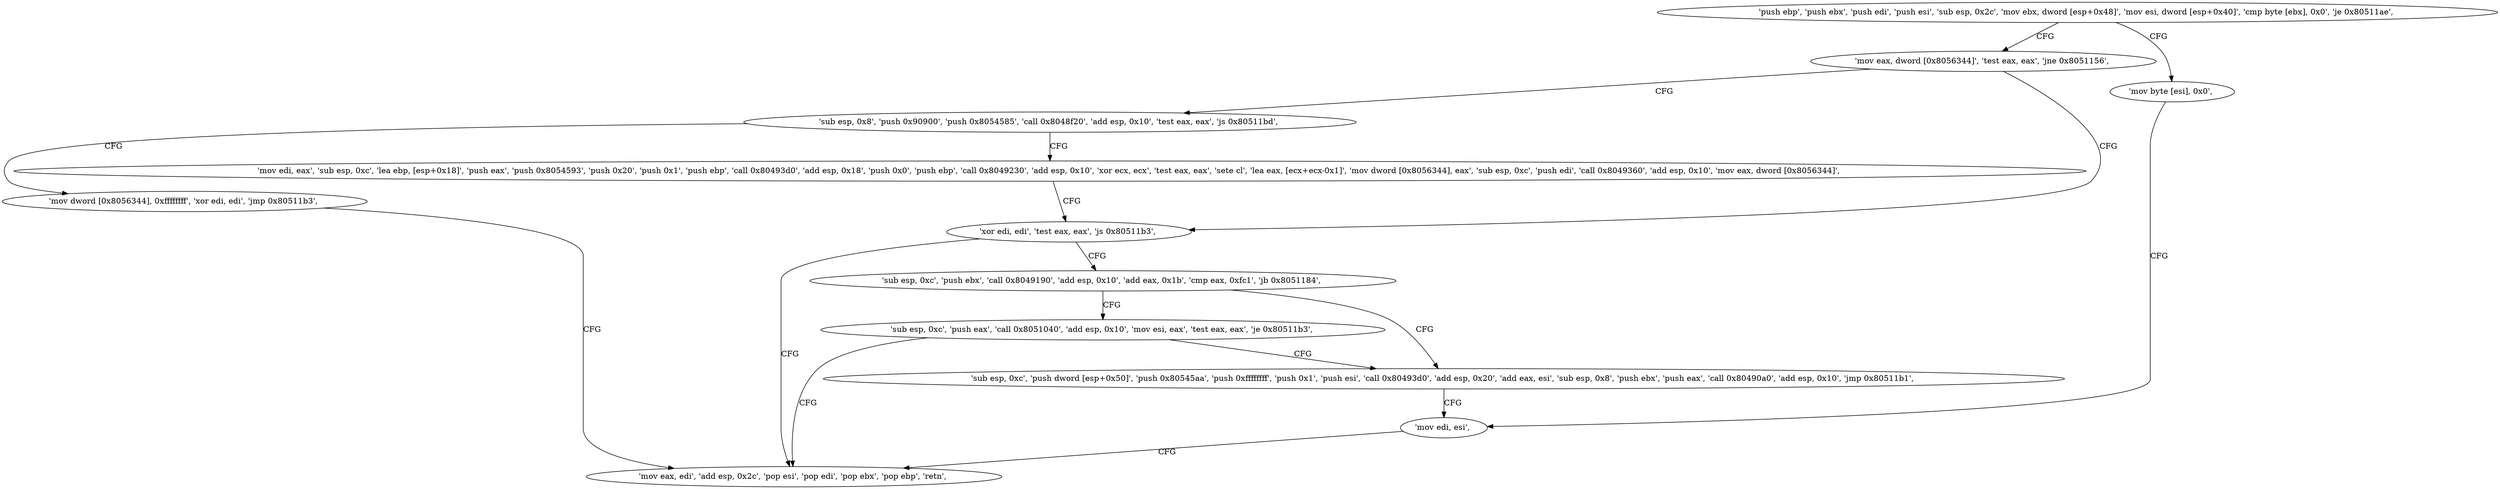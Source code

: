 digraph "func" {
"134549712" [label = "'push ebp', 'push ebx', 'push edi', 'push esi', 'sub esp, 0x2c', 'mov ebx, dword [esp+0x48]', 'mov esi, dword [esp+0x40]', 'cmp byte [ebx], 0x0', 'je 0x80511ae', " ]
"134549934" [label = "'mov byte [esi], 0x0', " ]
"134549736" [label = "'mov eax, dword [0x8056344]', 'test eax, eax', 'jne 0x8051156', " ]
"134549937" [label = "'mov edi, esi', " ]
"134549846" [label = "'xor edi, edi', 'test eax, eax', 'js 0x80511b3', " ]
"134549745" [label = "'sub esp, 0x8', 'push 0x90900', 'push 0x8054585', 'call 0x8048f20', 'add esp, 0x10', 'test eax, eax', 'js 0x80511bd', " ]
"134549939" [label = "'mov eax, edi', 'add esp, 0x2c', 'pop esi', 'pop edi', 'pop ebx', 'pop ebp', 'retn', " ]
"134549852" [label = "'sub esp, 0xc', 'push ebx', 'call 0x8049190', 'add esp, 0x10', 'add eax, 0x1b', 'cmp eax, 0xfc1', 'jb 0x8051184', " ]
"134549949" [label = "'mov dword [0x8056344], 0xffffffff', 'xor edi, edi', 'jmp 0x80511b3', " ]
"134549774" [label = "'mov edi, eax', 'sub esp, 0xc', 'lea ebp, [esp+0x18]', 'push eax', 'push 0x8054593', 'push 0x20', 'push 0x1', 'push ebp', 'call 0x80493d0', 'add esp, 0x18', 'push 0x0', 'push ebp', 'call 0x8049230', 'add esp, 0x10', 'xor ecx, ecx', 'test eax, eax', 'sete cl', 'lea eax, [ecx+ecx-0x1]', 'mov dword [0x8056344], eax', 'sub esp, 0xc', 'push edi', 'call 0x8049360', 'add esp, 0x10', 'mov eax, dword [0x8056344]', " ]
"134549892" [label = "'sub esp, 0xc', 'push dword [esp+0x50]', 'push 0x80545aa', 'push 0xffffffff', 'push 0x1', 'push esi', 'call 0x80493d0', 'add esp, 0x20', 'add eax, esi', 'sub esp, 0x8', 'push ebx', 'push eax', 'call 0x80490a0', 'add esp, 0x10', 'jmp 0x80511b1', " ]
"134549874" [label = "'sub esp, 0xc', 'push eax', 'call 0x8051040', 'add esp, 0x10', 'mov esi, eax', 'test eax, eax', 'je 0x80511b3', " ]
"134549712" -> "134549934" [ label = "CFG" ]
"134549712" -> "134549736" [ label = "CFG" ]
"134549934" -> "134549937" [ label = "CFG" ]
"134549736" -> "134549846" [ label = "CFG" ]
"134549736" -> "134549745" [ label = "CFG" ]
"134549937" -> "134549939" [ label = "CFG" ]
"134549846" -> "134549939" [ label = "CFG" ]
"134549846" -> "134549852" [ label = "CFG" ]
"134549745" -> "134549949" [ label = "CFG" ]
"134549745" -> "134549774" [ label = "CFG" ]
"134549852" -> "134549892" [ label = "CFG" ]
"134549852" -> "134549874" [ label = "CFG" ]
"134549949" -> "134549939" [ label = "CFG" ]
"134549774" -> "134549846" [ label = "CFG" ]
"134549892" -> "134549937" [ label = "CFG" ]
"134549874" -> "134549939" [ label = "CFG" ]
"134549874" -> "134549892" [ label = "CFG" ]
}
